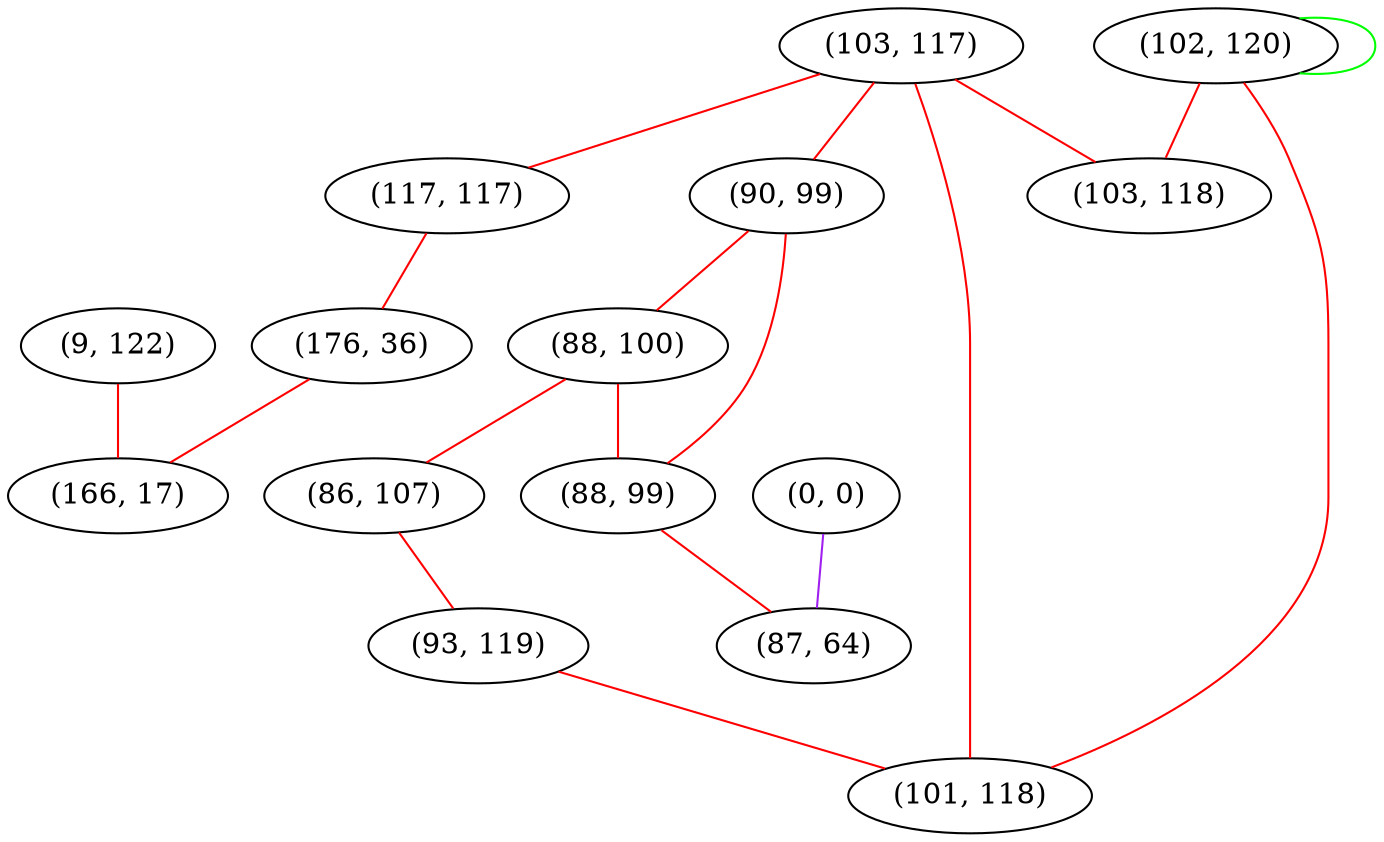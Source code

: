 graph "" {
"(9, 122)";
"(103, 117)";
"(117, 117)";
"(176, 36)";
"(90, 99)";
"(0, 0)";
"(88, 100)";
"(86, 107)";
"(88, 99)";
"(93, 119)";
"(87, 64)";
"(102, 120)";
"(101, 118)";
"(166, 17)";
"(103, 118)";
"(9, 122)" -- "(166, 17)"  [color=red, key=0, weight=1];
"(103, 117)" -- "(101, 118)"  [color=red, key=0, weight=1];
"(103, 117)" -- "(103, 118)"  [color=red, key=0, weight=1];
"(103, 117)" -- "(90, 99)"  [color=red, key=0, weight=1];
"(103, 117)" -- "(117, 117)"  [color=red, key=0, weight=1];
"(117, 117)" -- "(176, 36)"  [color=red, key=0, weight=1];
"(176, 36)" -- "(166, 17)"  [color=red, key=0, weight=1];
"(90, 99)" -- "(88, 99)"  [color=red, key=0, weight=1];
"(90, 99)" -- "(88, 100)"  [color=red, key=0, weight=1];
"(0, 0)" -- "(87, 64)"  [color=purple, key=0, weight=4];
"(88, 100)" -- "(86, 107)"  [color=red, key=0, weight=1];
"(88, 100)" -- "(88, 99)"  [color=red, key=0, weight=1];
"(86, 107)" -- "(93, 119)"  [color=red, key=0, weight=1];
"(88, 99)" -- "(87, 64)"  [color=red, key=0, weight=1];
"(93, 119)" -- "(101, 118)"  [color=red, key=0, weight=1];
"(102, 120)" -- "(101, 118)"  [color=red, key=0, weight=1];
"(102, 120)" -- "(103, 118)"  [color=red, key=0, weight=1];
"(102, 120)" -- "(102, 120)"  [color=green, key=0, weight=2];
}

